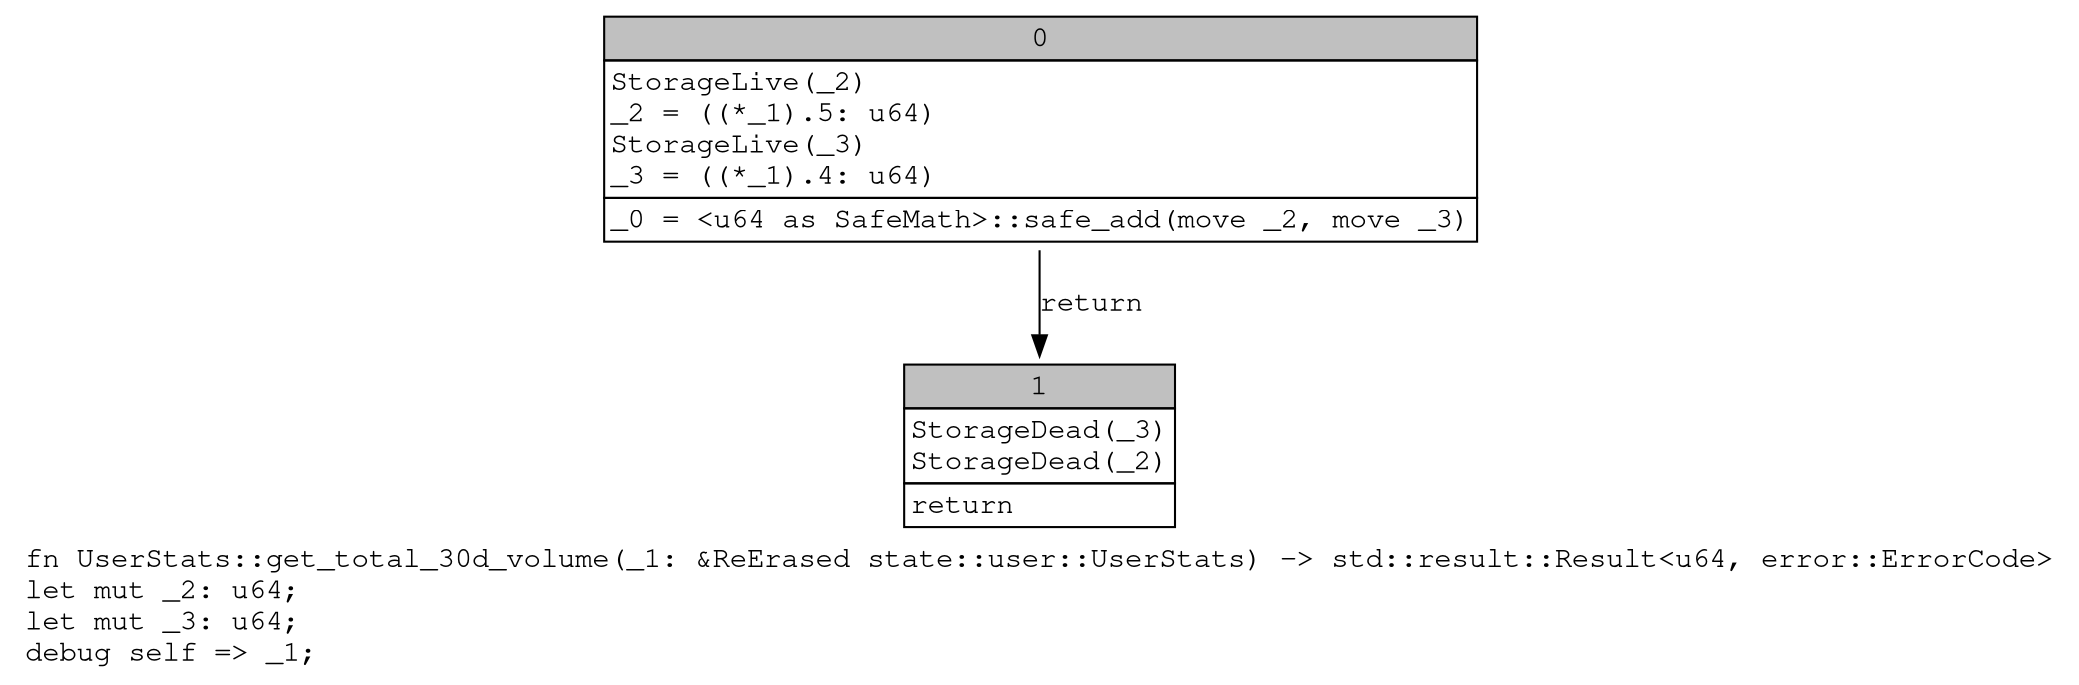 digraph Mir_0_4423 {
    graph [fontname="Courier, monospace"];
    node [fontname="Courier, monospace"];
    edge [fontname="Courier, monospace"];
    label=<fn UserStats::get_total_30d_volume(_1: &amp;ReErased state::user::UserStats) -&gt; std::result::Result&lt;u64, error::ErrorCode&gt;<br align="left"/>let mut _2: u64;<br align="left"/>let mut _3: u64;<br align="left"/>debug self =&gt; _1;<br align="left"/>>;
    bb0__0_4423 [shape="none", label=<<table border="0" cellborder="1" cellspacing="0"><tr><td bgcolor="gray" align="center" colspan="1">0</td></tr><tr><td align="left" balign="left">StorageLive(_2)<br/>_2 = ((*_1).5: u64)<br/>StorageLive(_3)<br/>_3 = ((*_1).4: u64)<br/></td></tr><tr><td align="left">_0 = &lt;u64 as SafeMath&gt;::safe_add(move _2, move _3)</td></tr></table>>];
    bb1__0_4423 [shape="none", label=<<table border="0" cellborder="1" cellspacing="0"><tr><td bgcolor="gray" align="center" colspan="1">1</td></tr><tr><td align="left" balign="left">StorageDead(_3)<br/>StorageDead(_2)<br/></td></tr><tr><td align="left">return</td></tr></table>>];
    bb0__0_4423 -> bb1__0_4423 [label="return"];
}
